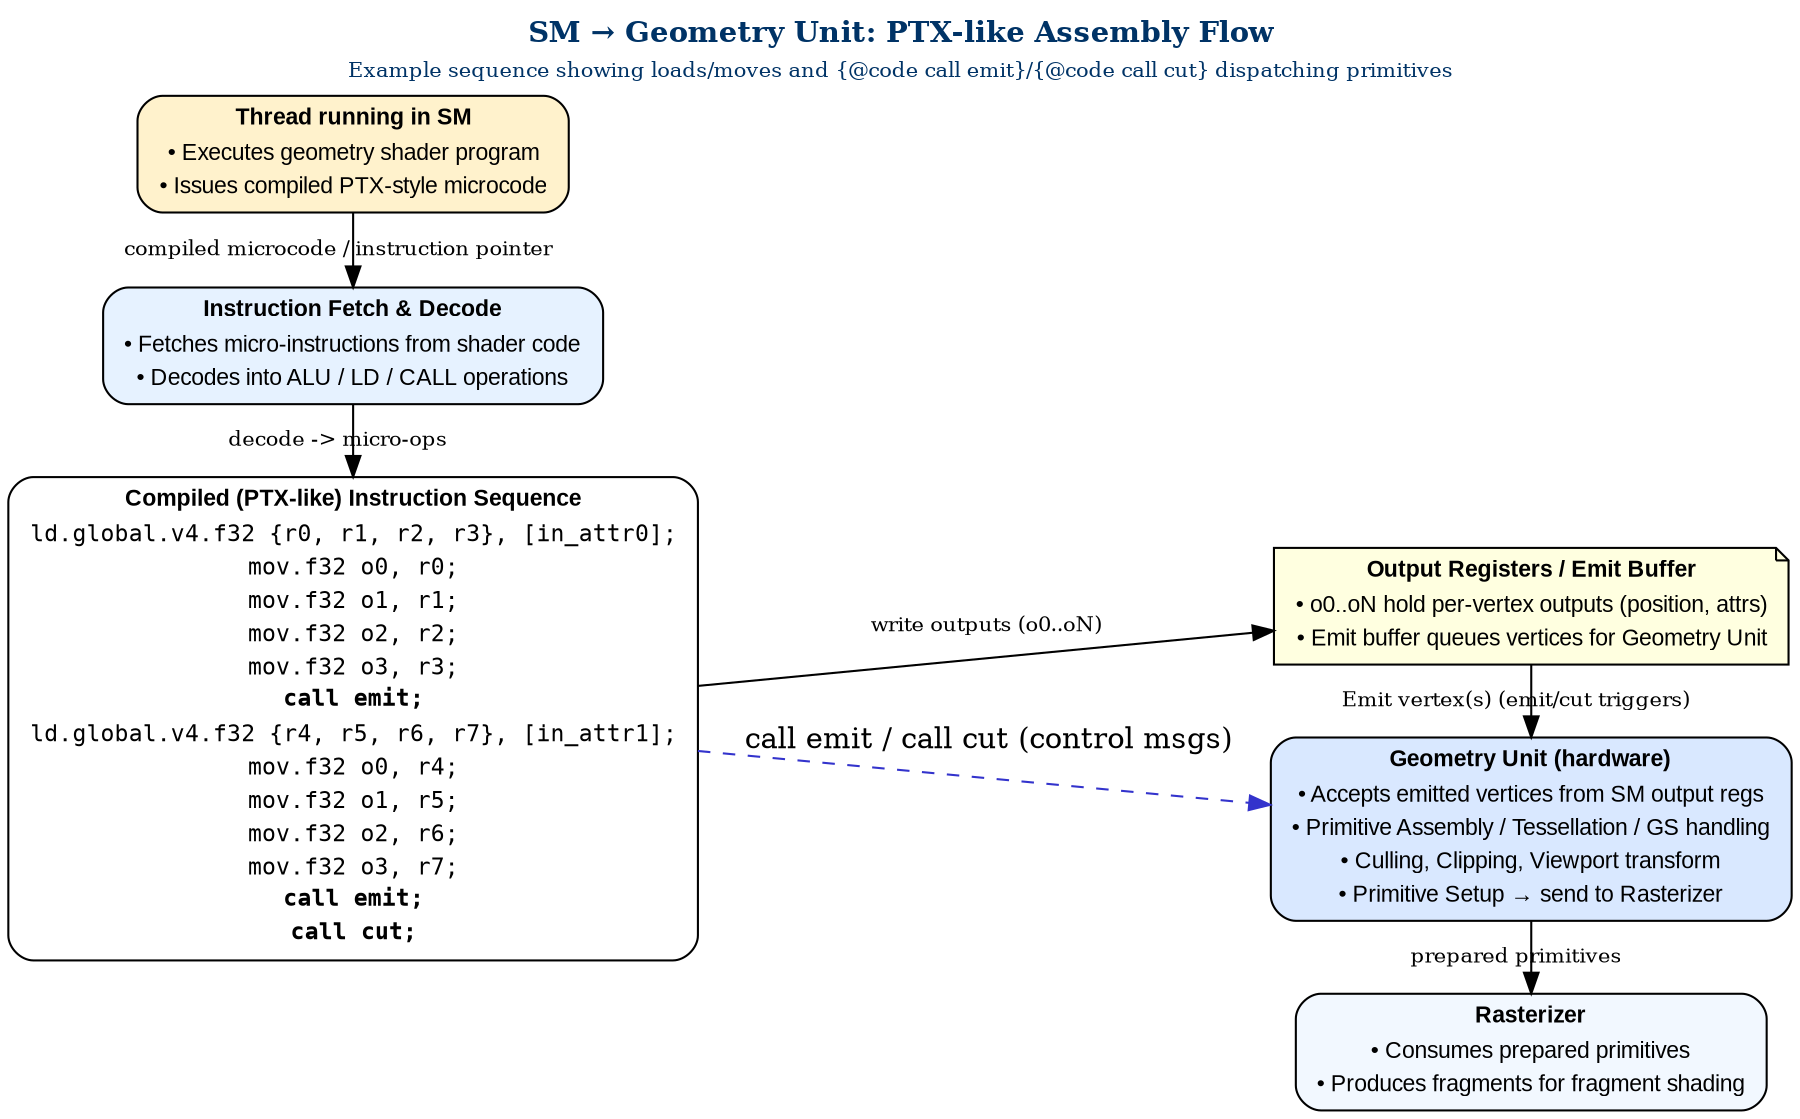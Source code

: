 digraph SM_Geometry_Assembly {
  rankdir=LR;
  bgcolor="white";
  node [shape=box, style="rounded,filled", fontname="Arial", fontsize=11];

  /* Graph-level title (left-aligned, bold) */
  label=<
    <TABLE BORDER="0" CELLBORDER="0" CELLSPACING="0" ALIGN="LEFT">
      <TR><TD><FONT POINT-SIZE="14" COLOR="#003366"><B>SM → Geometry Unit: PTX-like Assembly Flow</B></FONT></TD></TR>
      <TR><TD><FONT POINT-SIZE="10" COLOR="#003366">Example sequence showing loads/moves and {@code call emit}/{@code call cut} dispatching primitives</FONT></TD></TR>
    </TABLE>
  >;
  labelloc=top;

  /* SM thread node */
  SMThread [fillcolor="#FFF2CC" label=<
    <TABLE BORDER="0" CELLBORDER="0" CELLSPACING="0" ALIGN="LEFT">
      <TR><TD><B>Thread running in SM</B></TD></TR>
      <TR><TD>• Executes geometry shader program</TD></TR>
      <TR><TD>• Issues compiled PTX-style microcode</TD></TR>
    </TABLE>
  >];

  /* Instruction Fetch / Decoder */
  InstFetch [fillcolor="#E6F2FF" label=<
    <TABLE BORDER="0" CELLBORDER="0" CELLSPACING="0" ALIGN="LEFT">
      <TR><TD><B>Instruction Fetch &amp; Decode</B></TD></TR>
      <TR><TD>• Fetches micro-instructions from shader code</TD></TR>
      <TR><TD>• Decodes into ALU / LD / CALL operations</TD></TR>
    </TABLE>
  >];

  /* Assembly sequence node showing PTX-like lines */
  AsmSeq [fillcolor="#FFFFFF" penwidth="1" label=<
    <TABLE BORDER="0" CELLBORDER="0" CELLSPACING="0" ALIGN="LEFT">
      <TR><TD><B>Compiled (PTX-like) Instruction Sequence</B></TD></TR>
      <TR><TD><FONT FACE="monospace">ld.global.v4.f32 {r0, r1, r2, r3}, [in_attr0];</FONT></TD></TR>
      <TR><TD><FONT FACE="monospace">mov.f32 o0, r0;</FONT></TD></TR>
      <TR><TD><FONT FACE="monospace">mov.f32 o1, r1;</FONT></TD></TR>
      <TR><TD><FONT FACE="monospace">mov.f32 o2, r2;</FONT></TD></TR>
      <TR><TD><FONT FACE="monospace">mov.f32 o3, r3;</FONT></TD></TR>
      <TR><TD><FONT FACE="monospace"><B>call emit;</B></FONT></TD></TR>
      <TR><TD><FONT FACE="monospace">ld.global.v4.f32 {r4, r5, r6, r7}, [in_attr1];</FONT></TD></TR>
      <TR><TD><FONT FACE="monospace">mov.f32 o0, r4;</FONT></TD></TR>
      <TR><TD><FONT FACE="monospace">mov.f32 o1, r5;</FONT></TD></TR>
      <TR><TD><FONT FACE="monospace">mov.f32 o2, r6;</FONT></TD></TR>
      <TR><TD><FONT FACE="monospace">mov.f32 o3, r7;</FONT></TD></TR>
      <TR><TD><FONT FACE="monospace"><B>call emit;</B></FONT></TD></TR>
      <TR><TD><FONT FACE="monospace"><B>call cut;</B></FONT></TD></TR>
    </TABLE>
  >];

  /* Output registers / buffers that hold emitted vertex data */
  OutRegs [shape=note, fillcolor="#FFFFE0", label=<
    <TABLE BORDER="0" CELLBORDER="0" CELLSPACING="0" ALIGN="LEFT">
      <TR><TD><B>Output Registers / Emit Buffer</B></TD></TR>
      <TR><TD>• o0..oN hold per-vertex outputs (position, attrs)</TD></TR>
      <TR><TD>• Emit buffer queues vertices for Geometry Unit</TD></TR>
    </TABLE>
  >];

  /* Geometry Unit with internal stages (simplified) */
  GeoUnit [fillcolor="#D9E8FF" label=<
    <TABLE BORDER="0" CELLBORDER="0" CELLSPACING="0" ALIGN="LEFT">
      <TR><TD><B>Geometry Unit (hardware)</B></TD></TR>
      <TR><TD>• Accepts emitted vertices from SM output regs</TD></TR>
      <TR><TD>• Primitive Assembly / Tessellation / GS handling</TD></TR>
      <TR><TD>• Culling, Clipping, Viewport transform</TD></TR>
      <TR><TD>• Primitive Setup → send to Rasterizer</TD></TR>
    </TABLE>
  >];

  Rasterizer [fillcolor="#F2F8FF" label=<
    <TABLE BORDER="0" CELLBORDER="0" CELLSPACING="0" ALIGN="LEFT">
      <TR><TD><B>Rasterizer</B></TD></TR>
      <TR><TD>• Consumes prepared primitives</TD></TR>
      <TR><TD>• Produces fragments for fragment shading</TD></TR>
    </TABLE>
  >];

  /* Dataflow edges */
  SMThread -> InstFetch [label=" compiled microcode / instruction pointer" fontsize=10];
  InstFetch -> AsmSeq [label=" decode -> micro-ops" fontsize=10];
  AsmSeq -> OutRegs [label=" write outputs (o0..oN)" fontsize=10];
  OutRegs -> GeoUnit [label=" Emit vertex(s) (emit/cut triggers)" fontsize=10];
  GeoUnit -> Rasterizer [label=" prepared primitives" fontsize=10];

  /* Control arrows (illustrate call emit/cut semantics) */
  AsmSeq -> GeoUnit [label=" call emit / call cut (control msgs)", style=dashed, color="#3333CC"];

  /* layout hints */
  { rank = same; SMThread; InstFetch; AsmSeq }
  { rank = same; OutRegs; GeoUnit; Rasterizer }
}
